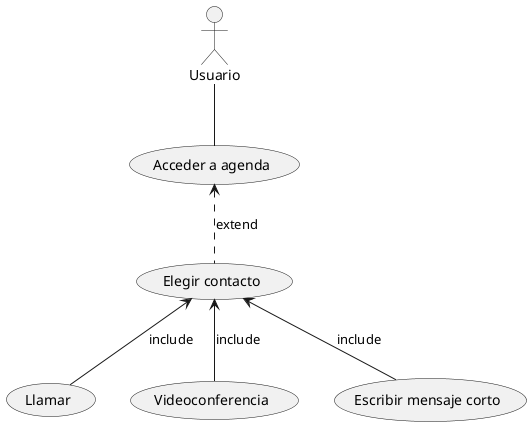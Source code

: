 @startuml
:Usuario: -- (Acceder a agenda)
(Acceder a agenda) <.. (Elegir contacto) : extend
(Elegir contacto) <-- (Llamar) : include
(Elegir contacto) <-- (Videoconferencia) : include
(Elegir contacto) <-- (Escribir mensaje corto) :include

@enduml